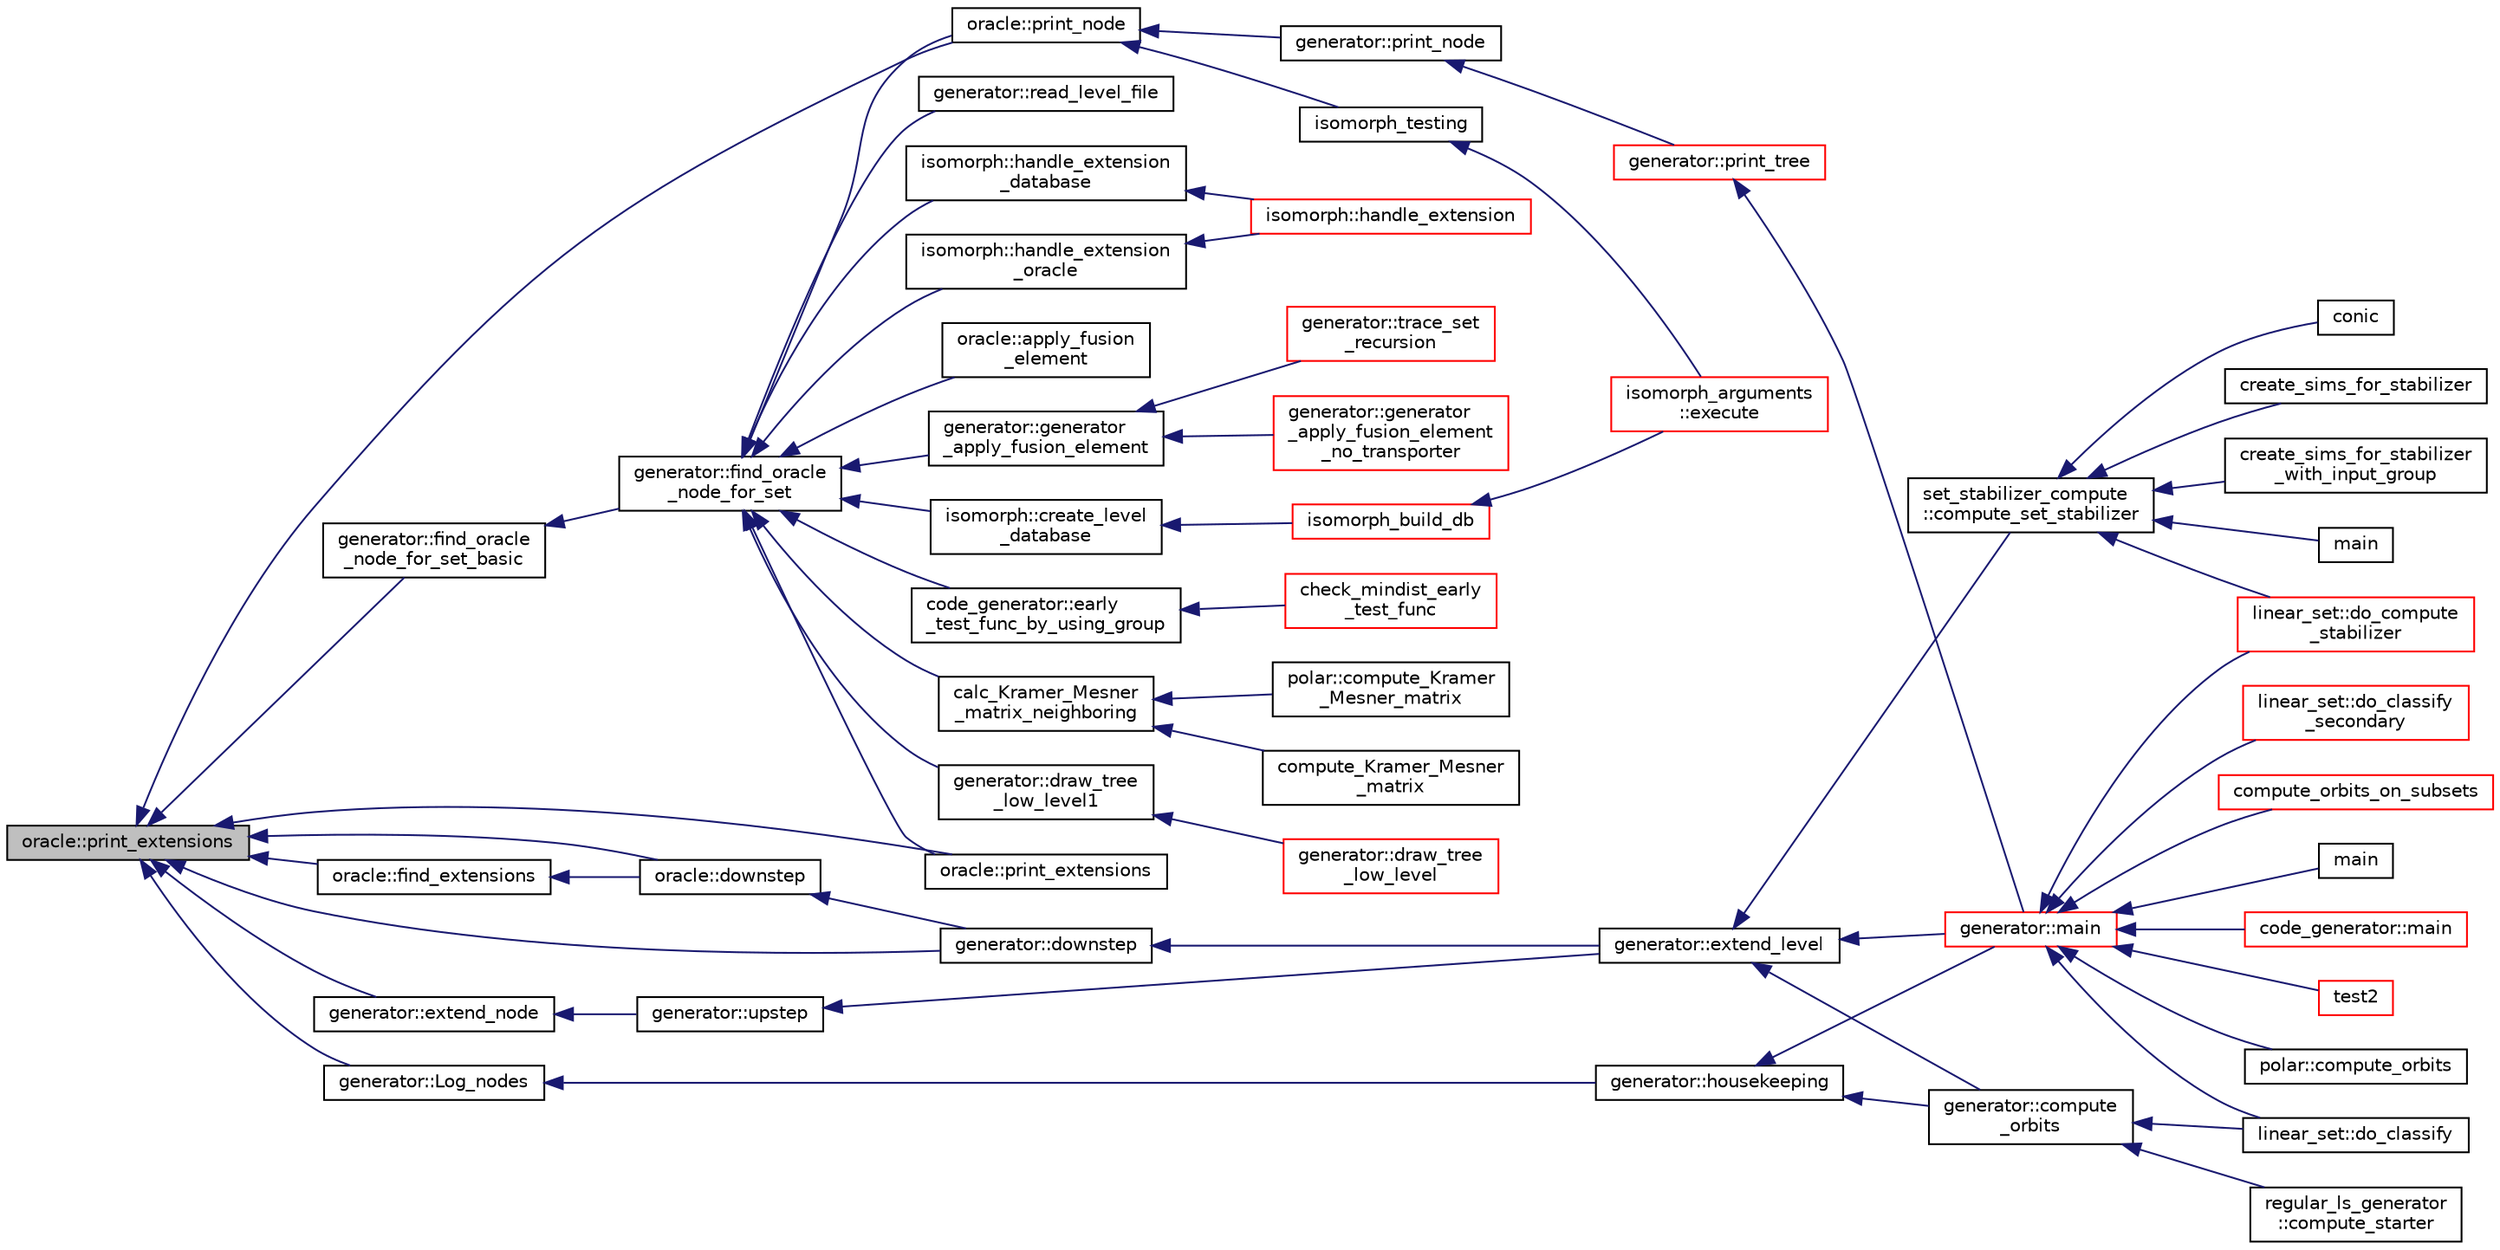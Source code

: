 digraph "oracle::print_extensions"
{
  edge [fontname="Helvetica",fontsize="10",labelfontname="Helvetica",labelfontsize="10"];
  node [fontname="Helvetica",fontsize="10",shape=record];
  rankdir="LR";
  Node7429 [label="oracle::print_extensions",height=0.2,width=0.4,color="black", fillcolor="grey75", style="filled", fontcolor="black"];
  Node7429 -> Node7430 [dir="back",color="midnightblue",fontsize="10",style="solid",fontname="Helvetica"];
  Node7430 [label="generator::find_oracle\l_node_for_set_basic",height=0.2,width=0.4,color="black", fillcolor="white", style="filled",URL="$d7/d73/classgenerator.html#aef74bcab80fb84791767d56f6cc1464f"];
  Node7430 -> Node7431 [dir="back",color="midnightblue",fontsize="10",style="solid",fontname="Helvetica"];
  Node7431 [label="generator::find_oracle\l_node_for_set",height=0.2,width=0.4,color="black", fillcolor="white", style="filled",URL="$d7/d73/classgenerator.html#acdf58f4d0bdb6a88af63cdd5fb5d6bff"];
  Node7431 -> Node7432 [dir="back",color="midnightblue",fontsize="10",style="solid",fontname="Helvetica"];
  Node7432 [label="code_generator::early\l_test_func_by_using_group",height=0.2,width=0.4,color="black", fillcolor="white", style="filled",URL="$db/d37/classcode__generator.html#a96a6170f5b9a905203ae4d8717750854"];
  Node7432 -> Node7433 [dir="back",color="midnightblue",fontsize="10",style="solid",fontname="Helvetica"];
  Node7433 [label="check_mindist_early\l_test_func",height=0.2,width=0.4,color="red", fillcolor="white", style="filled",URL="$d2/d11/codes_8h.html#a17bf777333c5e6dcb107d8de7ceffe5d"];
  Node7431 -> Node7436 [dir="back",color="midnightblue",fontsize="10",style="solid",fontname="Helvetica"];
  Node7436 [label="calc_Kramer_Mesner\l_matrix_neighboring",height=0.2,width=0.4,color="black", fillcolor="white", style="filled",URL="$d3/dfb/discreta__global_8_c.html#a6b625d682466fc26907c21e23a378cf8"];
  Node7436 -> Node7437 [dir="back",color="midnightblue",fontsize="10",style="solid",fontname="Helvetica"];
  Node7437 [label="polar::compute_Kramer\l_Mesner_matrix",height=0.2,width=0.4,color="black", fillcolor="white", style="filled",URL="$da/d1c/classpolar.html#ad558a87988ec31179ccfde947e490381"];
  Node7436 -> Node7438 [dir="back",color="midnightblue",fontsize="10",style="solid",fontname="Helvetica"];
  Node7438 [label="compute_Kramer_Mesner\l_matrix",height=0.2,width=0.4,color="black", fillcolor="white", style="filled",URL="$d3/dfb/discreta__global_8_c.html#a549beed551d022bee89ffa9f959ec9fb"];
  Node7431 -> Node7439 [dir="back",color="midnightblue",fontsize="10",style="solid",fontname="Helvetica"];
  Node7439 [label="generator::draw_tree\l_low_level1",height=0.2,width=0.4,color="black", fillcolor="white", style="filled",URL="$d7/d73/classgenerator.html#a05c91a8f773c25fbad2e806201d5f0d3"];
  Node7439 -> Node7440 [dir="back",color="midnightblue",fontsize="10",style="solid",fontname="Helvetica"];
  Node7440 [label="generator::draw_tree\l_low_level",height=0.2,width=0.4,color="red", fillcolor="white", style="filled",URL="$d7/d73/classgenerator.html#a7ec4c0902ecfc19049792b60526ae446"];
  Node7431 -> Node7511 [dir="back",color="midnightblue",fontsize="10",style="solid",fontname="Helvetica"];
  Node7511 [label="generator::read_level_file",height=0.2,width=0.4,color="black", fillcolor="white", style="filled",URL="$d7/d73/classgenerator.html#a2f706a252cb52357a8c214972a50c994"];
  Node7431 -> Node7512 [dir="back",color="midnightblue",fontsize="10",style="solid",fontname="Helvetica"];
  Node7512 [label="generator::generator\l_apply_fusion_element",height=0.2,width=0.4,color="black", fillcolor="white", style="filled",URL="$d7/d73/classgenerator.html#a5e555672da45c6fbc2c5b2d2aa9bb537"];
  Node7512 -> Node7513 [dir="back",color="midnightblue",fontsize="10",style="solid",fontname="Helvetica"];
  Node7513 [label="generator::generator\l_apply_fusion_element\l_no_transporter",height=0.2,width=0.4,color="red", fillcolor="white", style="filled",URL="$d7/d73/classgenerator.html#af24208532adef9662cb46fbb57daa0f5"];
  Node7512 -> Node7519 [dir="back",color="midnightblue",fontsize="10",style="solid",fontname="Helvetica"];
  Node7519 [label="generator::trace_set\l_recursion",height=0.2,width=0.4,color="red", fillcolor="white", style="filled",URL="$d7/d73/classgenerator.html#aede118133e199ff6a1a381c7da8366b4"];
  Node7431 -> Node7563 [dir="back",color="midnightblue",fontsize="10",style="solid",fontname="Helvetica"];
  Node7563 [label="oracle::print_node",height=0.2,width=0.4,color="black", fillcolor="white", style="filled",URL="$d7/da7/classoracle.html#a8df91a7021b0e44a5c535515aa9c2062"];
  Node7563 -> Node7564 [dir="back",color="midnightblue",fontsize="10",style="solid",fontname="Helvetica"];
  Node7564 [label="generator::print_node",height=0.2,width=0.4,color="black", fillcolor="white", style="filled",URL="$d7/d73/classgenerator.html#a1e3711f29fa53013750b2009e549ba49"];
  Node7564 -> Node7565 [dir="back",color="midnightblue",fontsize="10",style="solid",fontname="Helvetica"];
  Node7565 [label="generator::print_tree",height=0.2,width=0.4,color="red", fillcolor="white", style="filled",URL="$d7/d73/classgenerator.html#a4d50a3584d53209baf2bf7d7b9ba31f8"];
  Node7565 -> Node7443 [dir="back",color="midnightblue",fontsize="10",style="solid",fontname="Helvetica"];
  Node7443 [label="generator::main",height=0.2,width=0.4,color="red", fillcolor="white", style="filled",URL="$d7/d73/classgenerator.html#a01abff8e9f231bf0d82e2e8e0061f242"];
  Node7443 -> Node7444 [dir="back",color="midnightblue",fontsize="10",style="solid",fontname="Helvetica"];
  Node7444 [label="main",height=0.2,width=0.4,color="black", fillcolor="white", style="filled",URL="$d2/d11/codes_8h.html#a217dbf8b442f20279ea00b898af96f52"];
  Node7443 -> Node7445 [dir="back",color="midnightblue",fontsize="10",style="solid",fontname="Helvetica"];
  Node7445 [label="code_generator::main",height=0.2,width=0.4,color="red", fillcolor="white", style="filled",URL="$db/d37/classcode__generator.html#ab3cf3a306e4032c2b471ac95321c599f"];
  Node7443 -> Node7446 [dir="back",color="midnightblue",fontsize="10",style="solid",fontname="Helvetica"];
  Node7446 [label="test2",height=0.2,width=0.4,color="red", fillcolor="white", style="filled",URL="$d9/db0/factor__space_8_c.html#a39d73a812e5fd8f1bc111e948368cb10"];
  Node7443 -> Node7448 [dir="back",color="midnightblue",fontsize="10",style="solid",fontname="Helvetica"];
  Node7448 [label="polar::compute_orbits",height=0.2,width=0.4,color="black", fillcolor="white", style="filled",URL="$da/d1c/classpolar.html#ac4c3c4f95d14c74ff4a3ec3f3479a1da"];
  Node7443 -> Node7449 [dir="back",color="midnightblue",fontsize="10",style="solid",fontname="Helvetica"];
  Node7449 [label="linear_set::do_classify",height=0.2,width=0.4,color="black", fillcolor="white", style="filled",URL="$dd/d86/classlinear__set.html#a3eb2dbce7fa8b71901dfc12f288ddd0c"];
  Node7443 -> Node7450 [dir="back",color="midnightblue",fontsize="10",style="solid",fontname="Helvetica"];
  Node7450 [label="linear_set::do_classify\l_secondary",height=0.2,width=0.4,color="red", fillcolor="white", style="filled",URL="$dd/d86/classlinear__set.html#a47eb7f9995f3343abd3bdfbf9a9a9162"];
  Node7443 -> Node7453 [dir="back",color="midnightblue",fontsize="10",style="solid",fontname="Helvetica"];
  Node7453 [label="linear_set::do_compute\l_stabilizer",height=0.2,width=0.4,color="red", fillcolor="white", style="filled",URL="$dd/d86/classlinear__set.html#ae8f58ded28fb5370f4459cca42b7463b"];
  Node7443 -> Node7456 [dir="back",color="midnightblue",fontsize="10",style="solid",fontname="Helvetica"];
  Node7456 [label="compute_orbits_on_subsets",height=0.2,width=0.4,color="red", fillcolor="white", style="filled",URL="$d3/d35/snakes__and__ladders__global_8_c.html#af33697aede0480110b1227f727252637"];
  Node7563 -> Node7574 [dir="back",color="midnightblue",fontsize="10",style="solid",fontname="Helvetica"];
  Node7574 [label="isomorph_testing",height=0.2,width=0.4,color="black", fillcolor="white", style="filled",URL="$d4/d7e/isomorph__global_8_c.html#a5a73cbe9f89c4727f086482ee2d238f9"];
  Node7574 -> Node7482 [dir="back",color="midnightblue",fontsize="10",style="solid",fontname="Helvetica"];
  Node7482 [label="isomorph_arguments\l::execute",height=0.2,width=0.4,color="red", fillcolor="white", style="filled",URL="$d5/de4/classisomorph__arguments.html#aa85e472d14906abdd5672dc66027583e"];
  Node7431 -> Node7575 [dir="back",color="midnightblue",fontsize="10",style="solid",fontname="Helvetica"];
  Node7575 [label="oracle::print_extensions",height=0.2,width=0.4,color="black", fillcolor="white", style="filled",URL="$d7/da7/classoracle.html#a0f52757cf7b3c1bf5c0d96811ac3a858"];
  Node7431 -> Node7576 [dir="back",color="midnightblue",fontsize="10",style="solid",fontname="Helvetica"];
  Node7576 [label="oracle::apply_fusion\l_element",height=0.2,width=0.4,color="black", fillcolor="white", style="filled",URL="$d7/da7/classoracle.html#a934dc7bfa4c5ad2086ce7c63de5ba536"];
  Node7431 -> Node7577 [dir="back",color="midnightblue",fontsize="10",style="solid",fontname="Helvetica"];
  Node7577 [label="isomorph::create_level\l_database",height=0.2,width=0.4,color="black", fillcolor="white", style="filled",URL="$d3/d5f/classisomorph.html#a15a452310bd3189f10f34c7dd7085e69"];
  Node7577 -> Node7578 [dir="back",color="midnightblue",fontsize="10",style="solid",fontname="Helvetica"];
  Node7578 [label="isomorph_build_db",height=0.2,width=0.4,color="red", fillcolor="white", style="filled",URL="$d4/d7e/isomorph__global_8_c.html#a12eb18567e79a7978cb4f9e80d2055ac"];
  Node7578 -> Node7482 [dir="back",color="midnightblue",fontsize="10",style="solid",fontname="Helvetica"];
  Node7431 -> Node7579 [dir="back",color="midnightblue",fontsize="10",style="solid",fontname="Helvetica"];
  Node7579 [label="isomorph::handle_extension\l_database",height=0.2,width=0.4,color="black", fillcolor="white", style="filled",URL="$d3/d5f/classisomorph.html#ad98512c3c74bafd90d4d23cf048ebc2e"];
  Node7579 -> Node7580 [dir="back",color="midnightblue",fontsize="10",style="solid",fontname="Helvetica"];
  Node7580 [label="isomorph::handle_extension",height=0.2,width=0.4,color="red", fillcolor="white", style="filled",URL="$d3/d5f/classisomorph.html#add6e954f5b8fdcbd11c4743afb44531b"];
  Node7431 -> Node7597 [dir="back",color="midnightblue",fontsize="10",style="solid",fontname="Helvetica"];
  Node7597 [label="isomorph::handle_extension\l_oracle",height=0.2,width=0.4,color="black", fillcolor="white", style="filled",URL="$d3/d5f/classisomorph.html#acc99e89e75ae8f8ddf2d5d5160363c6e"];
  Node7597 -> Node7580 [dir="back",color="midnightblue",fontsize="10",style="solid",fontname="Helvetica"];
  Node7429 -> Node7598 [dir="back",color="midnightblue",fontsize="10",style="solid",fontname="Helvetica"];
  Node7598 [label="generator::downstep",height=0.2,width=0.4,color="black", fillcolor="white", style="filled",URL="$d7/d73/classgenerator.html#ad90bc284af0b5f5beae960a0bd7a5b43"];
  Node7598 -> Node7518 [dir="back",color="midnightblue",fontsize="10",style="solid",fontname="Helvetica"];
  Node7518 [label="generator::extend_level",height=0.2,width=0.4,color="black", fillcolor="white", style="filled",URL="$d7/d73/classgenerator.html#a91b84d80ccec0cd2136bc221c30e0f8e"];
  Node7518 -> Node7506 [dir="back",color="midnightblue",fontsize="10",style="solid",fontname="Helvetica"];
  Node7506 [label="set_stabilizer_compute\l::compute_set_stabilizer",height=0.2,width=0.4,color="black", fillcolor="white", style="filled",URL="$d8/dc6/classset__stabilizer__compute.html#ad4f92074322e98c7cd0ed5d4f8486b76"];
  Node7506 -> Node7507 [dir="back",color="midnightblue",fontsize="10",style="solid",fontname="Helvetica"];
  Node7507 [label="main",height=0.2,width=0.4,color="black", fillcolor="white", style="filled",URL="$db/d67/test__hyperoval_8_c.html#a3c04138a5bfe5d72780bb7e82a18e627"];
  Node7506 -> Node7508 [dir="back",color="midnightblue",fontsize="10",style="solid",fontname="Helvetica"];
  Node7508 [label="conic",height=0.2,width=0.4,color="black", fillcolor="white", style="filled",URL="$d4/de8/conic_8_c.html#a96def9474b981a9d5831a9b48d85d652"];
  Node7506 -> Node7453 [dir="back",color="midnightblue",fontsize="10",style="solid",fontname="Helvetica"];
  Node7506 -> Node7509 [dir="back",color="midnightblue",fontsize="10",style="solid",fontname="Helvetica"];
  Node7509 [label="create_sims_for_stabilizer",height=0.2,width=0.4,color="black", fillcolor="white", style="filled",URL="$d0/d76/tl__algebra__and__number__theory_8h.html#af2c67d225072549409be710ac3cd30f8"];
  Node7506 -> Node7510 [dir="back",color="midnightblue",fontsize="10",style="solid",fontname="Helvetica"];
  Node7510 [label="create_sims_for_stabilizer\l_with_input_group",height=0.2,width=0.4,color="black", fillcolor="white", style="filled",URL="$d0/d76/tl__algebra__and__number__theory_8h.html#af5482567a8d6ba5c2fe593bf6f7f9a0f"];
  Node7518 -> Node7503 [dir="back",color="midnightblue",fontsize="10",style="solid",fontname="Helvetica"];
  Node7503 [label="generator::compute\l_orbits",height=0.2,width=0.4,color="black", fillcolor="white", style="filled",URL="$d7/d73/classgenerator.html#a23989bc20ecaaed39c4119c758367f40"];
  Node7503 -> Node7504 [dir="back",color="midnightblue",fontsize="10",style="solid",fontname="Helvetica"];
  Node7504 [label="regular_ls_generator\l::compute_starter",height=0.2,width=0.4,color="black", fillcolor="white", style="filled",URL="$d2/dd8/classregular__ls__generator.html#aa38907741058694a73194b02ceb4a53d"];
  Node7503 -> Node7449 [dir="back",color="midnightblue",fontsize="10",style="solid",fontname="Helvetica"];
  Node7518 -> Node7443 [dir="back",color="midnightblue",fontsize="10",style="solid",fontname="Helvetica"];
  Node7429 -> Node7516 [dir="back",color="midnightblue",fontsize="10",style="solid",fontname="Helvetica"];
  Node7516 [label="generator::extend_node",height=0.2,width=0.4,color="black", fillcolor="white", style="filled",URL="$d7/d73/classgenerator.html#ac71fa071cf218f54cdd9306a541744ae"];
  Node7516 -> Node7517 [dir="back",color="midnightblue",fontsize="10",style="solid",fontname="Helvetica"];
  Node7517 [label="generator::upstep",height=0.2,width=0.4,color="black", fillcolor="white", style="filled",URL="$d7/d73/classgenerator.html#ae0f2cebdabc821837f633656d7b0fdfe"];
  Node7517 -> Node7518 [dir="back",color="midnightblue",fontsize="10",style="solid",fontname="Helvetica"];
  Node7429 -> Node7599 [dir="back",color="midnightblue",fontsize="10",style="solid",fontname="Helvetica"];
  Node7599 [label="generator::Log_nodes",height=0.2,width=0.4,color="black", fillcolor="white", style="filled",URL="$d7/d73/classgenerator.html#ae9af20d24cee32bf11fe6cb9f9d8cfdf"];
  Node7599 -> Node7502 [dir="back",color="midnightblue",fontsize="10",style="solid",fontname="Helvetica"];
  Node7502 [label="generator::housekeeping",height=0.2,width=0.4,color="black", fillcolor="white", style="filled",URL="$d7/d73/classgenerator.html#aaf2bd92e8f74eb9fbc3244a6dde6f78c"];
  Node7502 -> Node7503 [dir="back",color="midnightblue",fontsize="10",style="solid",fontname="Helvetica"];
  Node7502 -> Node7443 [dir="back",color="midnightblue",fontsize="10",style="solid",fontname="Helvetica"];
  Node7429 -> Node7563 [dir="back",color="midnightblue",fontsize="10",style="solid",fontname="Helvetica"];
  Node7429 -> Node7575 [dir="back",color="midnightblue",fontsize="10",style="solid",fontname="Helvetica"];
  Node7429 -> Node7600 [dir="back",color="midnightblue",fontsize="10",style="solid",fontname="Helvetica"];
  Node7600 [label="oracle::downstep",height=0.2,width=0.4,color="black", fillcolor="white", style="filled",URL="$d7/da7/classoracle.html#a4fbc6710b45e5af5c2fb5bc3aa6d3bb1"];
  Node7600 -> Node7598 [dir="back",color="midnightblue",fontsize="10",style="solid",fontname="Helvetica"];
  Node7429 -> Node7601 [dir="back",color="midnightblue",fontsize="10",style="solid",fontname="Helvetica"];
  Node7601 [label="oracle::find_extensions",height=0.2,width=0.4,color="black", fillcolor="white", style="filled",URL="$d7/da7/classoracle.html#a29c6e823f3246d61a0f8c0f18f13c6df"];
  Node7601 -> Node7600 [dir="back",color="midnightblue",fontsize="10",style="solid",fontname="Helvetica"];
}

